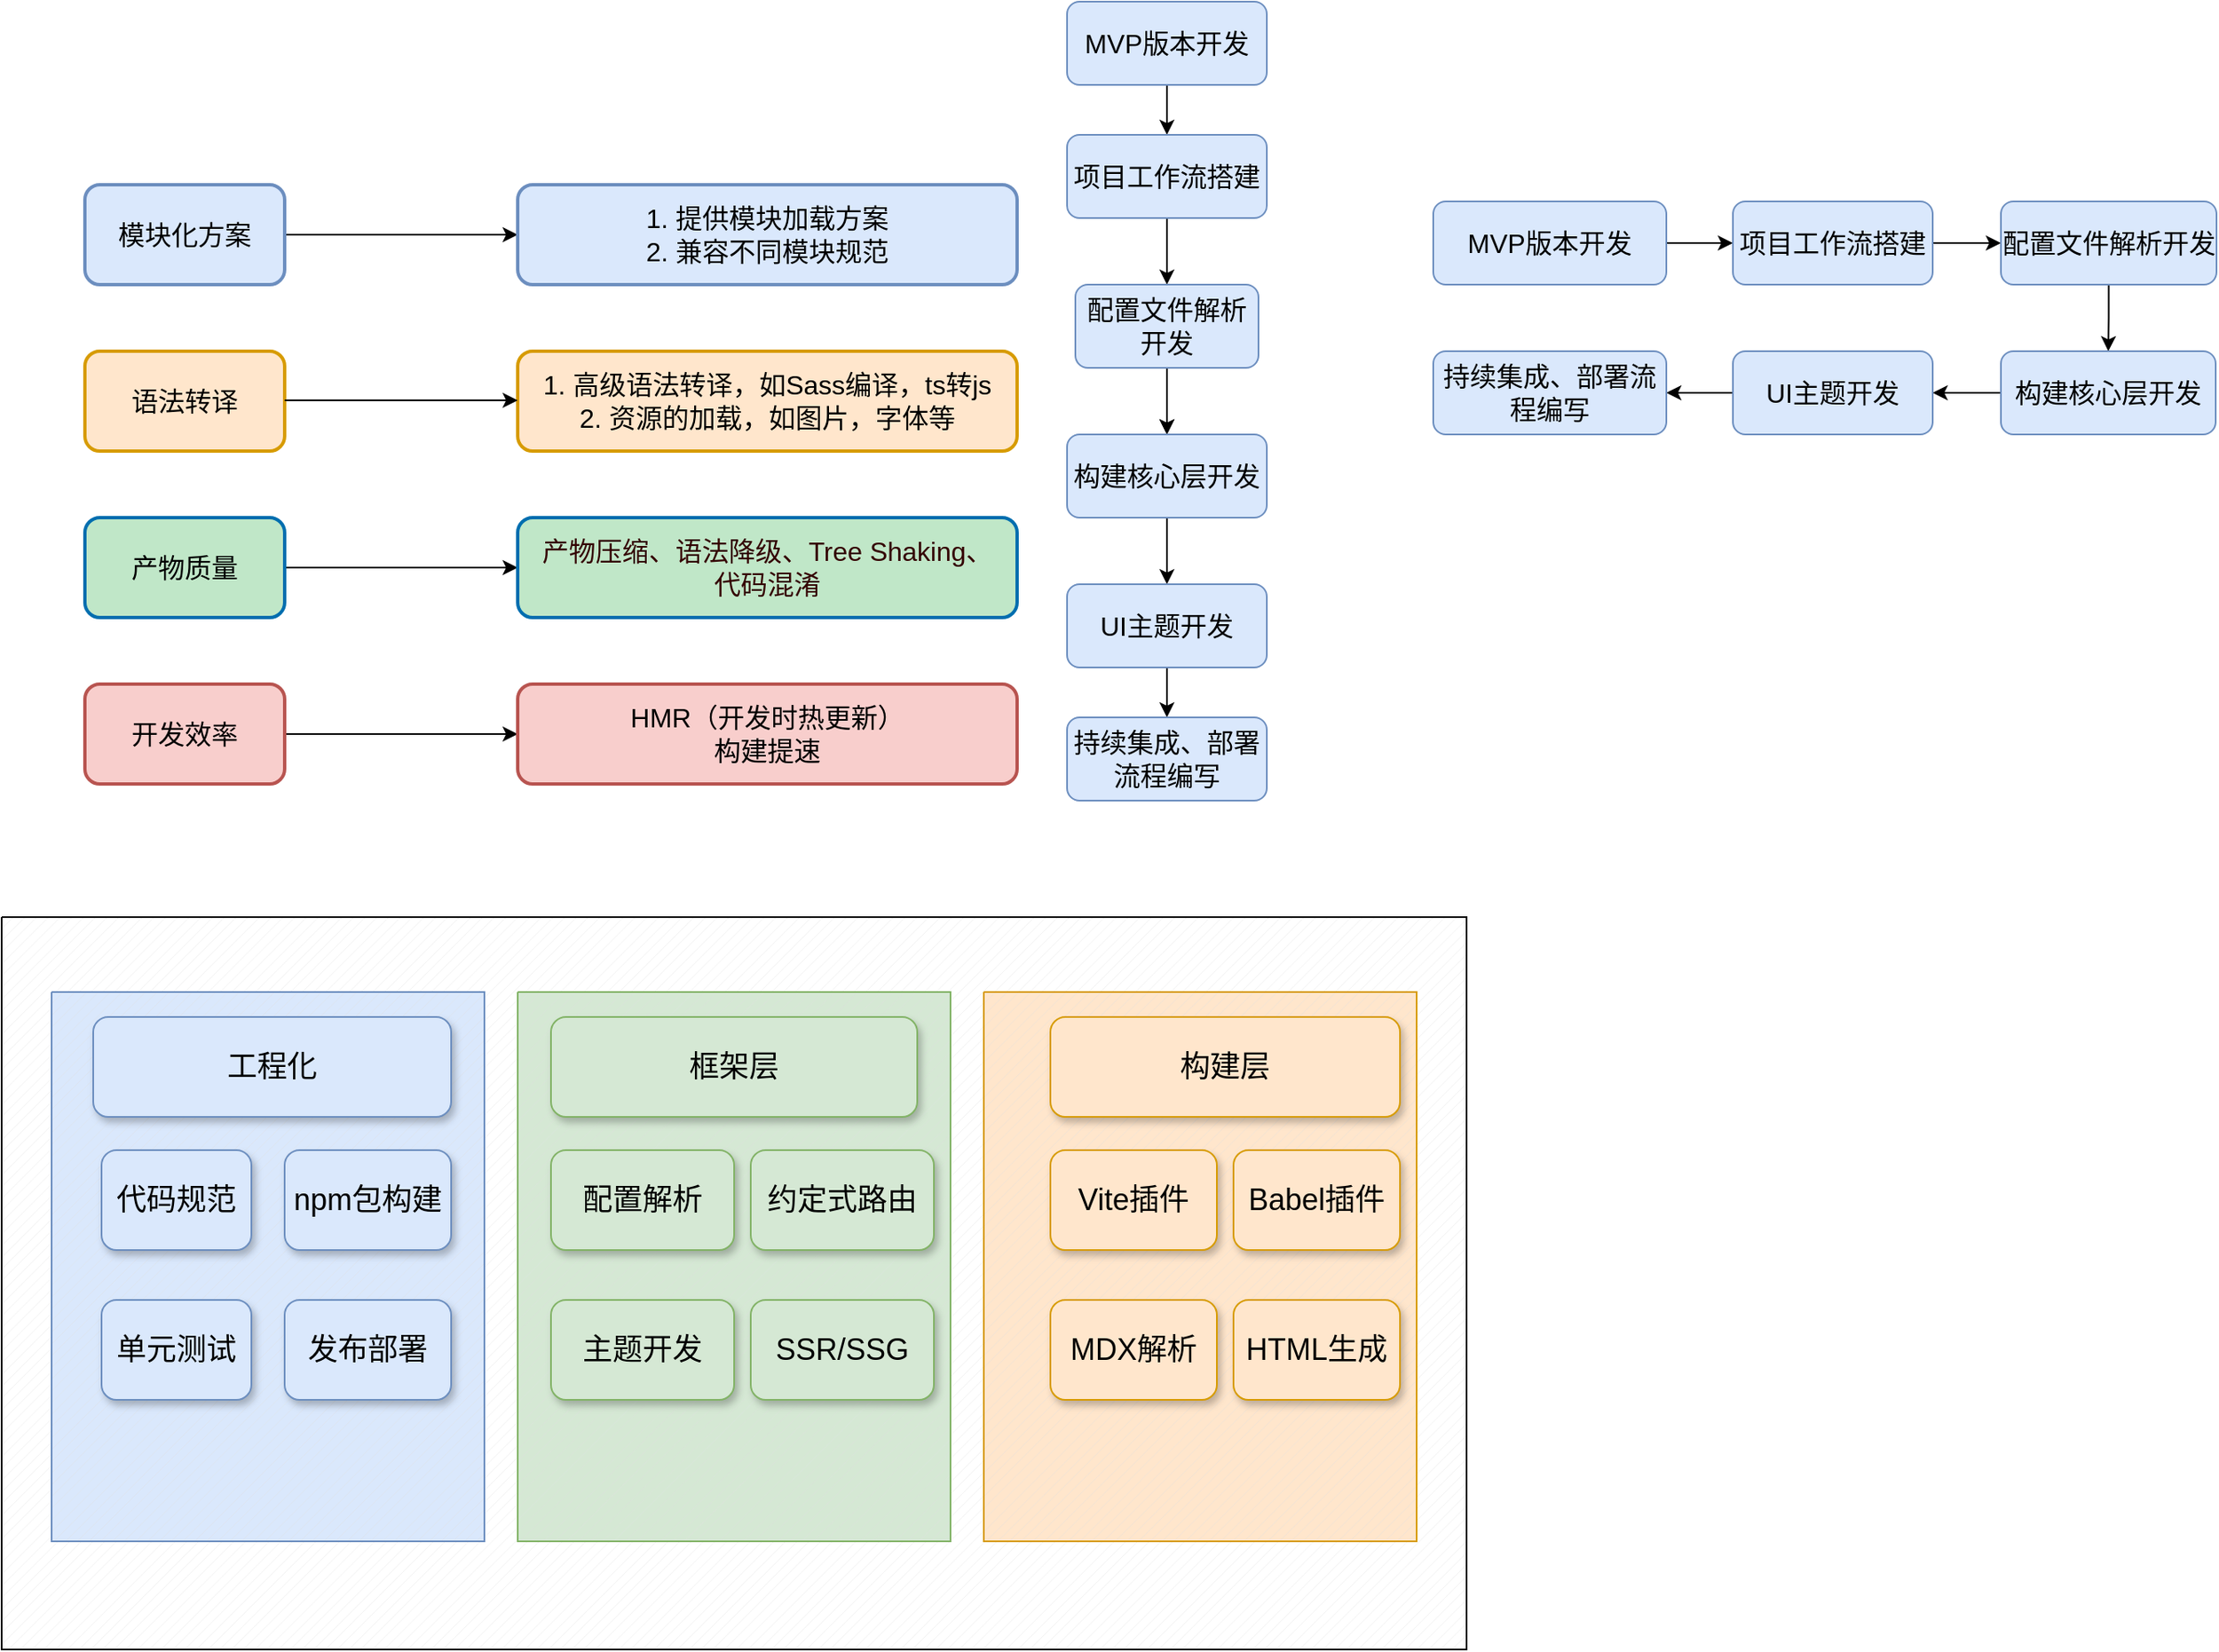 <mxfile version="22.1.7" type="github">
  <diagram name="第 1 页" id="Y4cV6P7_scY6otGIJyVa">
    <mxGraphModel dx="853" dy="1986" grid="1" gridSize="10" guides="1" tooltips="1" connect="1" arrows="1" fold="1" page="1" pageScale="1" pageWidth="827" pageHeight="1169" math="0" shadow="0">
      <root>
        <mxCell id="0" />
        <mxCell id="1" parent="0" />
        <mxCell id="zg1aFvB8Wxaud1rQypKM-4" style="edgeStyle=orthogonalEdgeStyle;rounded=0;orthogonalLoop=1;jettySize=auto;html=1;exitX=1;exitY=0.5;exitDx=0;exitDy=0;entryX=0;entryY=0.5;entryDx=0;entryDy=0;" parent="1" source="zg1aFvB8Wxaud1rQypKM-1" target="zg1aFvB8Wxaud1rQypKM-3" edge="1">
          <mxGeometry relative="1" as="geometry" />
        </mxCell>
        <mxCell id="zg1aFvB8Wxaud1rQypKM-1" value="模块化方案" style="rounded=1;whiteSpace=wrap;html=1;strokeWidth=2;fillWeight=4;hachureGap=8;hachureAngle=45;fillColor=#dae8fc;strokeColor=#6c8ebf;fontStyle=0;fontSize=16;" parent="1" vertex="1">
          <mxGeometry x="90" y="100" width="120" height="60" as="geometry" />
        </mxCell>
        <mxCell id="zg1aFvB8Wxaud1rQypKM-3" value="1. 提供模块加载方案&lt;br style=&quot;font-size: 16px;&quot;&gt;2. 兼容不同模块规范" style="rounded=1;whiteSpace=wrap;html=1;strokeWidth=2;fillWeight=4;hachureGap=8;hachureAngle=45;fillColor=#dae8fc;strokeColor=#6c8ebf;fontSize=16;" parent="1" vertex="1">
          <mxGeometry x="350" y="100" width="300" height="60" as="geometry" />
        </mxCell>
        <mxCell id="zg1aFvB8Wxaud1rQypKM-6" value="语法转译" style="rounded=1;whiteSpace=wrap;html=1;strokeWidth=2;fillWeight=4;hachureGap=8;hachureAngle=45;fillColor=#ffe6cc;strokeColor=#d79b00;shadow=0;fontSize=16;" parent="1" vertex="1">
          <mxGeometry x="90" y="200" width="120" height="60" as="geometry" />
        </mxCell>
        <mxCell id="zg1aFvB8Wxaud1rQypKM-7" value="1. 高级语法转译，如Sass编译，ts转js&lt;br style=&quot;font-size: 16px;&quot;&gt;2. 资源的加载，如图片，字体等" style="rounded=1;whiteSpace=wrap;html=1;strokeWidth=2;fillWeight=4;hachureGap=8;hachureAngle=45;fillColor=#ffe6cc;strokeColor=#d79b00;fontSize=16;shadow=0;glass=0;" parent="1" vertex="1">
          <mxGeometry x="350" y="200" width="300" height="60" as="geometry" />
        </mxCell>
        <mxCell id="zg1aFvB8Wxaud1rQypKM-8" style="edgeStyle=orthogonalEdgeStyle;rounded=0;orthogonalLoop=1;jettySize=auto;html=1;exitX=1;exitY=0.5;exitDx=0;exitDy=0;entryX=0;entryY=0.5;entryDx=0;entryDy=0;fillColor=#e1d5e7;strokeColor=#000000;shadow=0;" parent="1" source="zg1aFvB8Wxaud1rQypKM-9" target="zg1aFvB8Wxaud1rQypKM-10" edge="1">
          <mxGeometry relative="1" as="geometry" />
        </mxCell>
        <mxCell id="zg1aFvB8Wxaud1rQypKM-9" value="开发效率" style="rounded=1;whiteSpace=wrap;html=1;strokeWidth=2;fillWeight=4;hachureGap=8;hachureAngle=45;fillColor=#f8cecc;strokeColor=#b85450;fontSize=16;" parent="1" vertex="1">
          <mxGeometry x="90" y="400" width="120" height="60" as="geometry" />
        </mxCell>
        <mxCell id="zg1aFvB8Wxaud1rQypKM-10" value="HMR（开发时热更新）&lt;br style=&quot;font-size: 16px;&quot;&gt;构建提速" style="rounded=1;whiteSpace=wrap;html=1;strokeWidth=2;fillWeight=4;hachureGap=8;hachureAngle=45;fillColor=#f8cecc;strokeColor=#b85450;fontSize=16;" parent="1" vertex="1">
          <mxGeometry x="350" y="400" width="300" height="60" as="geometry" />
        </mxCell>
        <mxCell id="zg1aFvB8Wxaud1rQypKM-11" style="edgeStyle=orthogonalEdgeStyle;rounded=0;orthogonalLoop=1;jettySize=auto;html=1;exitX=1;exitY=0.5;exitDx=0;exitDy=0;entryX=0;entryY=0.5;entryDx=0;entryDy=0;" parent="1" source="zg1aFvB8Wxaud1rQypKM-12" target="zg1aFvB8Wxaud1rQypKM-13" edge="1">
          <mxGeometry relative="1" as="geometry" />
        </mxCell>
        <mxCell id="zg1aFvB8Wxaud1rQypKM-12" value="产物质量" style="rounded=1;whiteSpace=wrap;html=1;strokeWidth=2;fillWeight=4;hachureGap=8;hachureAngle=45;fillColor=#c0e7c8;fontColor=#000000;strokeColor=#006EAF;fontSize=16;" parent="1" vertex="1">
          <mxGeometry x="90" y="300" width="120" height="60" as="geometry" />
        </mxCell>
        <mxCell id="zg1aFvB8Wxaud1rQypKM-13" value="产物压缩、语法降级、Tree Shaking、&lt;br style=&quot;font-size: 16px;&quot;&gt;代码混淆" style="rounded=1;whiteSpace=wrap;html=1;strokeWidth=2;fillWeight=4;hachureGap=8;hachureAngle=45;fillColor=#c0e7c8;fontColor=#330000;strokeColor=#006EAF;shadow=0;fontSize=16;glass=0;" parent="1" vertex="1">
          <mxGeometry x="350" y="300" width="300" height="60" as="geometry" />
        </mxCell>
        <mxCell id="4z21Bg8PawdQfI9RFGT2-1" style="edgeStyle=orthogonalEdgeStyle;rounded=0;orthogonalLoop=1;jettySize=auto;html=1;exitX=1;exitY=0.5;exitDx=0;exitDy=0;entryX=0;entryY=0.5;entryDx=0;entryDy=0;" parent="1" edge="1">
          <mxGeometry relative="1" as="geometry">
            <mxPoint x="210" y="229.5" as="sourcePoint" />
            <mxPoint x="350" y="229.5" as="targetPoint" />
          </mxGeometry>
        </mxCell>
        <mxCell id="OsITGEEVRBnsbcbWpSpn-7" style="edgeStyle=orthogonalEdgeStyle;rounded=0;orthogonalLoop=1;jettySize=auto;html=1;exitX=0.5;exitY=1;exitDx=0;exitDy=0;entryX=0.5;entryY=0;entryDx=0;entryDy=0;" parent="1" source="OsITGEEVRBnsbcbWpSpn-2" target="OsITGEEVRBnsbcbWpSpn-3" edge="1">
          <mxGeometry relative="1" as="geometry" />
        </mxCell>
        <mxCell id="OsITGEEVRBnsbcbWpSpn-2" value="&lt;font style=&quot;font-size: 16px;&quot;&gt;MVP版本开发&lt;/font&gt;" style="rounded=1;whiteSpace=wrap;html=1;fillColor=#dae8fc;strokeColor=#6c8ebf;" parent="1" vertex="1">
          <mxGeometry x="680" y="-10" width="120" height="50" as="geometry" />
        </mxCell>
        <mxCell id="OsITGEEVRBnsbcbWpSpn-8" value="" style="edgeStyle=orthogonalEdgeStyle;rounded=0;orthogonalLoop=1;jettySize=auto;html=1;" parent="1" source="OsITGEEVRBnsbcbWpSpn-3" target="OsITGEEVRBnsbcbWpSpn-4" edge="1">
          <mxGeometry relative="1" as="geometry" />
        </mxCell>
        <mxCell id="OsITGEEVRBnsbcbWpSpn-3" value="&lt;font style=&quot;font-size: 16px;&quot;&gt;项目工作流搭建&lt;/font&gt;" style="rounded=1;whiteSpace=wrap;html=1;fillColor=#dae8fc;strokeColor=#6c8ebf;" parent="1" vertex="1">
          <mxGeometry x="680" y="70" width="120" height="50" as="geometry" />
        </mxCell>
        <mxCell id="OsITGEEVRBnsbcbWpSpn-9" value="" style="edgeStyle=orthogonalEdgeStyle;rounded=0;orthogonalLoop=1;jettySize=auto;html=1;" parent="1" source="OsITGEEVRBnsbcbWpSpn-4" target="OsITGEEVRBnsbcbWpSpn-5" edge="1">
          <mxGeometry relative="1" as="geometry" />
        </mxCell>
        <mxCell id="OsITGEEVRBnsbcbWpSpn-11" value="" style="edgeStyle=orthogonalEdgeStyle;rounded=0;orthogonalLoop=1;jettySize=auto;html=1;" parent="1" source="OsITGEEVRBnsbcbWpSpn-4" target="OsITGEEVRBnsbcbWpSpn-5" edge="1">
          <mxGeometry relative="1" as="geometry" />
        </mxCell>
        <mxCell id="OsITGEEVRBnsbcbWpSpn-4" value="&lt;span style=&quot;font-size: 16px;&quot;&gt;配置文件解析开发&lt;/span&gt;" style="rounded=1;whiteSpace=wrap;html=1;fillColor=#dae8fc;strokeColor=#6c8ebf;" parent="1" vertex="1">
          <mxGeometry x="685" y="160" width="110" height="50" as="geometry" />
        </mxCell>
        <mxCell id="OsITGEEVRBnsbcbWpSpn-10" value="" style="edgeStyle=orthogonalEdgeStyle;rounded=0;orthogonalLoop=1;jettySize=auto;html=1;" parent="1" source="OsITGEEVRBnsbcbWpSpn-5" target="OsITGEEVRBnsbcbWpSpn-6" edge="1">
          <mxGeometry relative="1" as="geometry" />
        </mxCell>
        <mxCell id="OsITGEEVRBnsbcbWpSpn-5" value="&lt;font style=&quot;font-size: 16px;&quot;&gt;构建核心层开发&lt;/font&gt;" style="rounded=1;whiteSpace=wrap;html=1;fillColor=#dae8fc;strokeColor=#6c8ebf;" parent="1" vertex="1">
          <mxGeometry x="680" y="250" width="120" height="50" as="geometry" />
        </mxCell>
        <mxCell id="OsITGEEVRBnsbcbWpSpn-13" value="" style="edgeStyle=orthogonalEdgeStyle;rounded=0;orthogonalLoop=1;jettySize=auto;html=1;" parent="1" source="OsITGEEVRBnsbcbWpSpn-6" target="OsITGEEVRBnsbcbWpSpn-12" edge="1">
          <mxGeometry relative="1" as="geometry" />
        </mxCell>
        <mxCell id="OsITGEEVRBnsbcbWpSpn-6" value="&lt;font style=&quot;font-size: 16px;&quot;&gt;UI主题开发&lt;/font&gt;" style="rounded=1;whiteSpace=wrap;html=1;fillColor=#dae8fc;strokeColor=#6c8ebf;" parent="1" vertex="1">
          <mxGeometry x="680" y="340" width="120" height="50" as="geometry" />
        </mxCell>
        <mxCell id="OsITGEEVRBnsbcbWpSpn-12" value="&lt;span style=&quot;font-size: 16px;&quot;&gt;持续集成、部署流程编写&lt;/span&gt;" style="rounded=1;whiteSpace=wrap;html=1;fillColor=#dae8fc;strokeColor=#6c8ebf;" parent="1" vertex="1">
          <mxGeometry x="680" y="420" width="120" height="50" as="geometry" />
        </mxCell>
        <mxCell id="OsITGEEVRBnsbcbWpSpn-18" value="" style="verticalLabelPosition=bottom;verticalAlign=top;html=1;shape=mxgraph.basic.patternFillRect;fillStyle=diag;step=5;fillStrokeWidth=0.2;fillStrokeColor=#dddddd;fillColor=#FFFFFF;fontColor=#333333;strokeColor=default;shadow=0;" parent="1" vertex="1">
          <mxGeometry x="40" y="540" width="880" height="440" as="geometry" />
        </mxCell>
        <mxCell id="OsITGEEVRBnsbcbWpSpn-19" value="" style="verticalLabelPosition=bottom;verticalAlign=top;html=1;shape=mxgraph.basic.patternFillRect;fillStyle=diag;step=5;fillStrokeWidth=0.2;fillStrokeColor=#dddddd;fillColor=#dae8fc;strokeColor=#6c8ebf;" parent="1" vertex="1">
          <mxGeometry x="70" y="585" width="260" height="330" as="geometry" />
        </mxCell>
        <mxCell id="OsITGEEVRBnsbcbWpSpn-22" value="" style="verticalLabelPosition=bottom;verticalAlign=top;html=1;shape=mxgraph.basic.patternFillRect;fillStyle=diag;step=5;fillStrokeWidth=0.2;fillStrokeColor=#dddddd;fillColor=#ffe6cc;strokeColor=#d79b00;" parent="1" vertex="1">
          <mxGeometry x="630" y="585" width="260" height="330" as="geometry" />
        </mxCell>
        <mxCell id="OsITGEEVRBnsbcbWpSpn-23" value="" style="verticalLabelPosition=bottom;verticalAlign=top;html=1;shape=mxgraph.basic.patternFillRect;fillStyle=diag;step=5;fillStrokeWidth=0.2;fillStrokeColor=#dddddd;fillColor=#d5e8d4;strokeColor=#82b366;" parent="1" vertex="1">
          <mxGeometry x="350" y="585" width="260" height="330" as="geometry" />
        </mxCell>
        <mxCell id="OsITGEEVRBnsbcbWpSpn-26" value="&lt;font style=&quot;font-size: 18px;&quot;&gt;框架层&lt;/font&gt;" style="rounded=1;whiteSpace=wrap;html=1;fillColor=#d5e8d4;strokeColor=#82b366;shadow=1;" parent="1" vertex="1">
          <mxGeometry x="370" y="600" width="220" height="60" as="geometry" />
        </mxCell>
        <mxCell id="OsITGEEVRBnsbcbWpSpn-27" value="&lt;font face=&quot;Helvetica&quot; style=&quot;font-size: 18px;&quot;&gt;工程化&lt;/font&gt;" style="rounded=1;whiteSpace=wrap;html=1;glass=0;fillColor=#dae8fc;strokeColor=#6c8ebf;shadow=1;" parent="1" vertex="1">
          <mxGeometry x="95" y="600" width="215" height="60" as="geometry" />
        </mxCell>
        <mxCell id="OsITGEEVRBnsbcbWpSpn-28" value="&lt;font style=&quot;font-size: 18px;&quot;&gt;构建层&lt;/font&gt;" style="rounded=1;whiteSpace=wrap;html=1;fillColor=#ffe6cc;strokeColor=#d79b00;shadow=1;" parent="1" vertex="1">
          <mxGeometry x="670" y="600" width="210" height="60" as="geometry" />
        </mxCell>
        <mxCell id="OsITGEEVRBnsbcbWpSpn-29" value="&lt;span style=&quot;font-size: 18px;&quot;&gt;代码规范&lt;/span&gt;" style="rounded=1;whiteSpace=wrap;html=1;glass=0;fillColor=#dae8fc;strokeColor=#6c8ebf;shadow=1;" parent="1" vertex="1">
          <mxGeometry x="100" y="680" width="90" height="60" as="geometry" />
        </mxCell>
        <mxCell id="OsITGEEVRBnsbcbWpSpn-30" value="&lt;font face=&quot;Helvetica&quot; style=&quot;font-size: 18px;&quot;&gt;npm包构建&lt;/font&gt;" style="rounded=1;whiteSpace=wrap;html=1;glass=0;fillColor=#dae8fc;strokeColor=#6c8ebf;shadow=1;" parent="1" vertex="1">
          <mxGeometry x="210" y="680" width="100" height="60" as="geometry" />
        </mxCell>
        <mxCell id="OsITGEEVRBnsbcbWpSpn-31" value="&lt;font face=&quot;Helvetica&quot; style=&quot;font-size: 18px;&quot;&gt;单元测试&lt;/font&gt;" style="rounded=1;whiteSpace=wrap;html=1;glass=0;fillColor=#dae8fc;strokeColor=#6c8ebf;shadow=1;" parent="1" vertex="1">
          <mxGeometry x="100" y="770" width="90" height="60" as="geometry" />
        </mxCell>
        <mxCell id="OsITGEEVRBnsbcbWpSpn-32" value="&lt;font face=&quot;Helvetica&quot; style=&quot;font-size: 18px;&quot;&gt;发布部署&lt;/font&gt;" style="rounded=1;whiteSpace=wrap;html=1;glass=0;fillColor=#dae8fc;strokeColor=#6c8ebf;shadow=1;" parent="1" vertex="1">
          <mxGeometry x="210" y="770" width="100" height="60" as="geometry" />
        </mxCell>
        <mxCell id="OsITGEEVRBnsbcbWpSpn-33" value="&lt;font style=&quot;font-size: 18px;&quot;&gt;配置解析&lt;/font&gt;" style="rounded=1;whiteSpace=wrap;html=1;fillColor=#d5e8d4;strokeColor=#82b366;shadow=1;" parent="1" vertex="1">
          <mxGeometry x="370" y="680" width="110" height="60" as="geometry" />
        </mxCell>
        <mxCell id="OsITGEEVRBnsbcbWpSpn-34" value="&lt;font style=&quot;font-size: 18px;&quot;&gt;约定式路由&lt;/font&gt;" style="rounded=1;whiteSpace=wrap;html=1;fillColor=#d5e8d4;strokeColor=#82b366;shadow=1;" parent="1" vertex="1">
          <mxGeometry x="490" y="680" width="110" height="60" as="geometry" />
        </mxCell>
        <mxCell id="OsITGEEVRBnsbcbWpSpn-35" value="&lt;font style=&quot;font-size: 18px;&quot;&gt;主题开发&lt;/font&gt;" style="rounded=1;whiteSpace=wrap;html=1;fillColor=#d5e8d4;strokeColor=#82b366;shadow=1;" parent="1" vertex="1">
          <mxGeometry x="370" y="770" width="110" height="60" as="geometry" />
        </mxCell>
        <mxCell id="OsITGEEVRBnsbcbWpSpn-36" value="&lt;span style=&quot;font-size: 18px;&quot;&gt;SSR/SSG&lt;/span&gt;" style="rounded=1;whiteSpace=wrap;html=1;fillColor=#d5e8d4;strokeColor=#82b366;shadow=1;" parent="1" vertex="1">
          <mxGeometry x="490" y="770" width="110" height="60" as="geometry" />
        </mxCell>
        <mxCell id="OsITGEEVRBnsbcbWpSpn-37" value="&lt;font style=&quot;font-size: 18px;&quot;&gt;Vite插件&lt;/font&gt;" style="rounded=1;whiteSpace=wrap;html=1;fillColor=#ffe6cc;strokeColor=#d79b00;shadow=1;" parent="1" vertex="1">
          <mxGeometry x="670" y="680" width="100" height="60" as="geometry" />
        </mxCell>
        <mxCell id="OsITGEEVRBnsbcbWpSpn-38" value="&lt;span style=&quot;font-size: 18px;&quot;&gt;Babel插件&lt;/span&gt;" style="rounded=1;whiteSpace=wrap;html=1;fillColor=#ffe6cc;strokeColor=#d79b00;shadow=1;" parent="1" vertex="1">
          <mxGeometry x="780" y="680" width="100" height="60" as="geometry" />
        </mxCell>
        <mxCell id="OsITGEEVRBnsbcbWpSpn-39" value="&lt;font style=&quot;font-size: 18px;&quot;&gt;MDX解析&lt;/font&gt;" style="rounded=1;whiteSpace=wrap;html=1;fillColor=#ffe6cc;strokeColor=#d79b00;shadow=1;" parent="1" vertex="1">
          <mxGeometry x="670" y="770" width="100" height="60" as="geometry" />
        </mxCell>
        <mxCell id="OsITGEEVRBnsbcbWpSpn-40" value="&lt;font style=&quot;font-size: 18px;&quot;&gt;HTML生成&lt;/font&gt;" style="rounded=1;whiteSpace=wrap;html=1;fillColor=#ffe6cc;strokeColor=#d79b00;shadow=1;" parent="1" vertex="1">
          <mxGeometry x="780" y="770" width="100" height="60" as="geometry" />
        </mxCell>
        <mxCell id="hHOYjCHPRVEs7ur5JlMT-14" value="" style="edgeStyle=orthogonalEdgeStyle;rounded=0;orthogonalLoop=1;jettySize=auto;html=1;" edge="1" parent="1" source="hHOYjCHPRVEs7ur5JlMT-2" target="hHOYjCHPRVEs7ur5JlMT-4">
          <mxGeometry relative="1" as="geometry" />
        </mxCell>
        <mxCell id="hHOYjCHPRVEs7ur5JlMT-2" value="&lt;font style=&quot;font-size: 16px;&quot;&gt;MVP版本开发&lt;/font&gt;" style="rounded=1;whiteSpace=wrap;html=1;fillColor=#dae8fc;strokeColor=#6c8ebf;" vertex="1" parent="1">
          <mxGeometry x="900" y="110" width="140" height="50" as="geometry" />
        </mxCell>
        <mxCell id="hHOYjCHPRVEs7ur5JlMT-3" value="" style="edgeStyle=orthogonalEdgeStyle;rounded=0;orthogonalLoop=1;jettySize=auto;html=1;" edge="1" parent="1" source="hHOYjCHPRVEs7ur5JlMT-4" target="hHOYjCHPRVEs7ur5JlMT-7">
          <mxGeometry relative="1" as="geometry" />
        </mxCell>
        <mxCell id="hHOYjCHPRVEs7ur5JlMT-4" value="&lt;font style=&quot;font-size: 16px;&quot;&gt;项目工作流搭建&lt;/font&gt;" style="rounded=1;whiteSpace=wrap;html=1;fillColor=#dae8fc;strokeColor=#6c8ebf;" vertex="1" parent="1">
          <mxGeometry x="1080" y="110" width="120" height="50" as="geometry" />
        </mxCell>
        <mxCell id="hHOYjCHPRVEs7ur5JlMT-15" value="" style="edgeStyle=orthogonalEdgeStyle;rounded=0;orthogonalLoop=1;jettySize=auto;html=1;" edge="1" parent="1" source="hHOYjCHPRVEs7ur5JlMT-7" target="hHOYjCHPRVEs7ur5JlMT-9">
          <mxGeometry relative="1" as="geometry" />
        </mxCell>
        <mxCell id="hHOYjCHPRVEs7ur5JlMT-7" value="&lt;span style=&quot;font-size: 16px;&quot;&gt;配置文件解析开发&lt;/span&gt;" style="rounded=1;whiteSpace=wrap;html=1;fillColor=#dae8fc;strokeColor=#6c8ebf;" vertex="1" parent="1">
          <mxGeometry x="1241" y="110" width="129.5" height="50" as="geometry" />
        </mxCell>
        <mxCell id="hHOYjCHPRVEs7ur5JlMT-16" value="" style="edgeStyle=orthogonalEdgeStyle;rounded=0;orthogonalLoop=1;jettySize=auto;html=1;" edge="1" parent="1" source="hHOYjCHPRVEs7ur5JlMT-9" target="hHOYjCHPRVEs7ur5JlMT-11">
          <mxGeometry relative="1" as="geometry" />
        </mxCell>
        <mxCell id="hHOYjCHPRVEs7ur5JlMT-9" value="&lt;font style=&quot;font-size: 16px;&quot;&gt;构建核心层开发&lt;/font&gt;" style="rounded=1;whiteSpace=wrap;html=1;fillColor=#dae8fc;strokeColor=#6c8ebf;" vertex="1" parent="1">
          <mxGeometry x="1241" y="200" width="129" height="50" as="geometry" />
        </mxCell>
        <mxCell id="hHOYjCHPRVEs7ur5JlMT-17" value="" style="edgeStyle=orthogonalEdgeStyle;rounded=0;orthogonalLoop=1;jettySize=auto;html=1;" edge="1" parent="1" source="hHOYjCHPRVEs7ur5JlMT-11" target="hHOYjCHPRVEs7ur5JlMT-12">
          <mxGeometry relative="1" as="geometry" />
        </mxCell>
        <mxCell id="hHOYjCHPRVEs7ur5JlMT-11" value="&lt;font style=&quot;font-size: 16px;&quot;&gt;UI主题开发&lt;/font&gt;" style="rounded=1;whiteSpace=wrap;html=1;fillColor=#dae8fc;strokeColor=#6c8ebf;" vertex="1" parent="1">
          <mxGeometry x="1080" y="200" width="120" height="50" as="geometry" />
        </mxCell>
        <mxCell id="hHOYjCHPRVEs7ur5JlMT-12" value="&lt;span style=&quot;font-size: 16px;&quot;&gt;持续集成、部署流程编写&lt;/span&gt;" style="rounded=1;whiteSpace=wrap;html=1;fillColor=#dae8fc;strokeColor=#6c8ebf;" vertex="1" parent="1">
          <mxGeometry x="900" y="200" width="140" height="50" as="geometry" />
        </mxCell>
      </root>
    </mxGraphModel>
  </diagram>
</mxfile>
